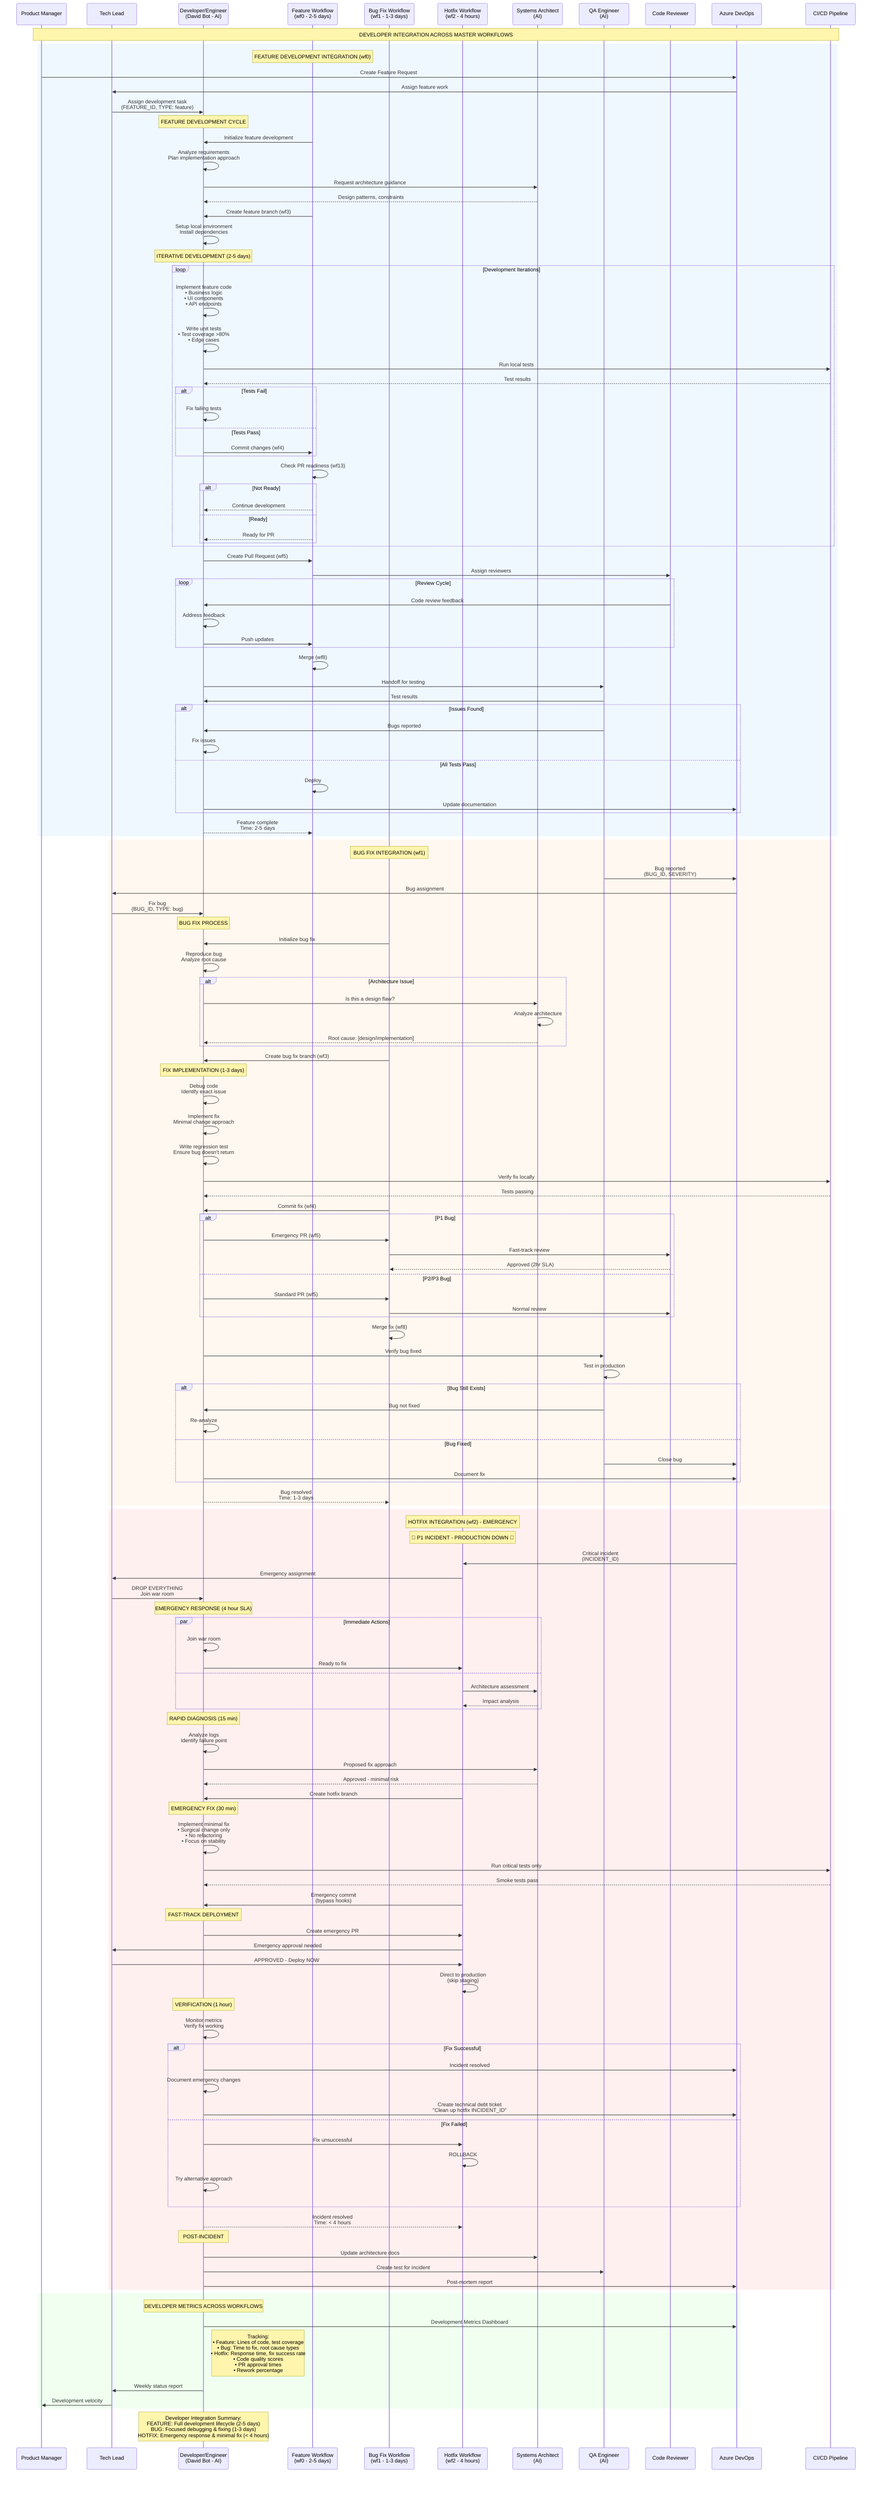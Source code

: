 sequenceDiagram
    participant PM as Product Manager
    participant TL as Tech Lead
    participant Dev as Developer/Engineer<br/>(David Bot - AI)
    participant Feature as Feature Workflow<br/>(wf0 - 2-5 days)
    participant Bug as Bug Fix Workflow<br/>(wf1 - 1-3 days)
    participant Hotfix as Hotfix Workflow<br/>(wf2 - 4 hours)
    participant SA as Systems Architect<br/>(AI)
    participant QA as QA Engineer<br/>(AI)
    participant Reviewer as Code Reviewer
    participant ADO as Azure DevOps
    participant CI as CI/CD Pipeline
    
    Note over PM, CI: DEVELOPER INTEGRATION ACROSS MASTER WORKFLOWS
    
    rect rgb(240, 248, 255)
        Note over Feature: FEATURE DEVELOPMENT INTEGRATION (wf0)
        
        PM->>ADO: Create Feature Request
        ADO->>TL: Assign feature work
        TL->>Dev: Assign development task<br/>(FEATURE_ID, TYPE: feature)
        
        Note over Dev: FEATURE DEVELOPMENT CYCLE
        Feature->>Dev: Initialize feature development
        
        Dev->>Dev: Analyze requirements<br/>Plan implementation approach
        Dev->>SA: Request architecture guidance
        SA-->>Dev: Design patterns, constraints
        
        Feature->>Dev: Create feature branch (wf3)
        Dev->>Dev: Setup local environment<br/>Install dependencies
        
        Note over Dev: ITERATIVE DEVELOPMENT (2-5 days)
        loop Development Iterations
            Dev->>Dev: Implement feature code<br/>• Business logic<br/>• UI components<br/>• API endpoints
            
            Dev->>Dev: Write unit tests<br/>• Test coverage >80%<br/>• Edge cases
            
            Dev->>CI: Run local tests
            CI-->>Dev: Test results
            
            alt Tests Fail
                Dev->>Dev: Fix failing tests
            else Tests Pass
                Dev->>Feature: Commit changes (wf4)
            end
            
            Feature->>Feature: Check PR readiness (wf13)
            
            alt Not Ready
                Feature-->>Dev: Continue development
            else Ready
                Feature-->>Dev: Ready for PR
            end
        end
        
        Dev->>Feature: Create Pull Request (wf5)
        Feature->>Reviewer: Assign reviewers
        
        loop Review Cycle
            Reviewer->>Dev: Code review feedback
            Dev->>Dev: Address feedback
            Dev->>Feature: Push updates
        end
        
        Feature->>Feature: Merge (wf8)
        Dev->>QA: Handoff for testing
        QA->>Dev: Test results
        
        alt Issues Found
            QA->>Dev: Bugs reported
            Dev->>Dev: Fix issues
        else All Tests Pass
            Feature->>Feature: Deploy
            Dev->>ADO: Update documentation
        end
        
        Dev-->>Feature: Feature complete<br/>Time: 2-5 days
    end
    
    rect rgb(255, 248, 240)
        Note over Bug: BUG FIX INTEGRATION (wf1)
        
        QA->>ADO: Bug reported<br/>(BUG_ID, SEVERITY)
        ADO->>TL: Bug assignment
        TL->>Dev: Fix bug<br/>(BUG_ID, TYPE: bug)
        
        Note over Dev: BUG FIX PROCESS
        Bug->>Dev: Initialize bug fix
        
        Dev->>Dev: Reproduce bug<br/>Analyze root cause
        
        alt Architecture Issue
            Dev->>SA: Is this a design flaw?
            SA->>SA: Analyze architecture
            SA-->>Dev: Root cause: [design/implementation]
        end
        
        Bug->>Dev: Create bug fix branch (wf3)
        
        Note over Dev: FIX IMPLEMENTATION (1-3 days)
        Dev->>Dev: Debug code<br/>Identify exact issue
        Dev->>Dev: Implement fix<br/>Minimal change approach
        Dev->>Dev: Write regression test<br/>Ensure bug doesn't return
        
        Dev->>CI: Verify fix locally
        CI-->>Dev: Tests passing
        
        Bug->>Dev: Commit fix (wf4)
        
        alt P1 Bug
            Dev->>Bug: Emergency PR (wf5)
            Bug->>Reviewer: Fast-track review
            Reviewer-->>Bug: Approved (2hr SLA)
        else P2/P3 Bug
            Dev->>Bug: Standard PR (wf5)
            Bug->>Reviewer: Normal review
        end
        
        Bug->>Bug: Merge fix (wf8)
        
        Dev->>QA: Verify bug fixed
        QA->>QA: Test in production
        
        alt Bug Still Exists
            QA->>Dev: Bug not fixed
            Dev->>Dev: Re-analyze
        else Bug Fixed
            QA->>ADO: Close bug
            Dev->>ADO: Document fix
        end
        
        Dev-->>Bug: Bug resolved<br/>Time: 1-3 days
    end
    
    rect rgb(255, 240, 240)
        Note over Hotfix: HOTFIX INTEGRATION (wf2) - EMERGENCY
        
        Note over Hotfix: 🚨 P1 INCIDENT - PRODUCTION DOWN 🚨
        
        ADO->>Hotfix: Critical incident<br/>(INCIDENT_ID)
        Hotfix->>TL: Emergency assignment
        TL->>Dev: DROP EVERYTHING<br/>Join war room
        
        Note over Dev: EMERGENCY RESPONSE (4 hour SLA)
        
        par Immediate Actions
            Dev->>Dev: Join war room
            Dev->>Hotfix: Ready to fix
        and
            Hotfix->>SA: Architecture assessment
            SA-->>Hotfix: Impact analysis
        end
        
        Note over Dev: RAPID DIAGNOSIS (15 min)
        Dev->>Dev: Analyze logs<br/>Identify failure point
        Dev->>SA: Proposed fix approach
        SA-->>Dev: Approved - minimal risk
        
        Hotfix->>Dev: Create hotfix branch
        
        Note over Dev: EMERGENCY FIX (30 min)
        Dev->>Dev: Implement minimal fix<br/>• Surgical change only<br/>• No refactoring<br/>• Focus on stability
        
        Dev->>CI: Run critical tests only
        CI-->>Dev: Smoke tests pass
        
        Hotfix->>Dev: Emergency commit<br/>(bypass hooks)
        
        Note over Dev: FAST-TRACK DEPLOYMENT
        Dev->>Hotfix: Create emergency PR
        Hotfix->>TL: Emergency approval needed
        TL->>Hotfix: APPROVED - Deploy NOW
        
        Hotfix->>Hotfix: Direct to production<br/>(skip staging)
        
        Note over Dev: VERIFICATION (1 hour)
        Dev->>Dev: Monitor metrics<br/>Verify fix working
        
        alt Fix Successful
            Dev->>ADO: Incident resolved
            Dev->>Dev: Document emergency changes
            Dev->>ADO: Create technical debt ticket<br/>"Clean up hotfix INCIDENT_ID"
        else Fix Failed
            Dev->>Hotfix: Fix unsuccessful
            Hotfix->>Hotfix: ROLLBACK
            Dev->>Dev: Try alternative approach
        end
        
        Dev-->>Hotfix: Incident resolved<br/>Time: < 4 hours
        
        Note over Dev: POST-INCIDENT
        Dev->>SA: Update architecture docs
        Dev->>QA: Create test for incident
        Dev->>ADO: Post-mortem report
    end
    
    rect rgb(240, 255, 240)
        Note over Dev: DEVELOPER METRICS ACROSS WORKFLOWS
        
        Dev->>ADO: Development Metrics Dashboard
        
        Note right of Dev: Tracking:<br/>• Feature: Lines of code, test coverage<br/>• Bug: Time to fix, root cause types<br/>• Hotfix: Response time, fix success rate<br/>• Code quality scores<br/>• PR approval times<br/>• Rework percentage
        
        Dev->>TL: Weekly status report
        TL->>PM: Development velocity
    end
    
    Note over Dev: Developer Integration Summary:<br/>FEATURE: Full development lifecycle (2-5 days)<br/>BUG: Focused debugging & fixing (1-3 days)<br/>HOTFIX: Emergency response & minimal fix (< 4 hours)